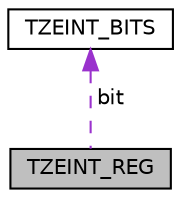 digraph "TZEINT_REG"
{
  edge [fontname="Helvetica",fontsize="10",labelfontname="Helvetica",labelfontsize="10"];
  node [fontname="Helvetica",fontsize="10",shape=record];
  Node1 [label="TZEINT_REG",height=0.2,width=0.4,color="black", fillcolor="grey75", style="filled", fontcolor="black"];
  Node2 -> Node1 [dir="back",color="darkorchid3",fontsize="10",style="dashed",label=" bit" ,fontname="Helvetica"];
  Node2 [label="TZEINT_BITS",height=0.2,width=0.4,color="black", fillcolor="white", style="filled",URL="$struct_t_z_e_i_n_t___b_i_t_s.html"];
}
